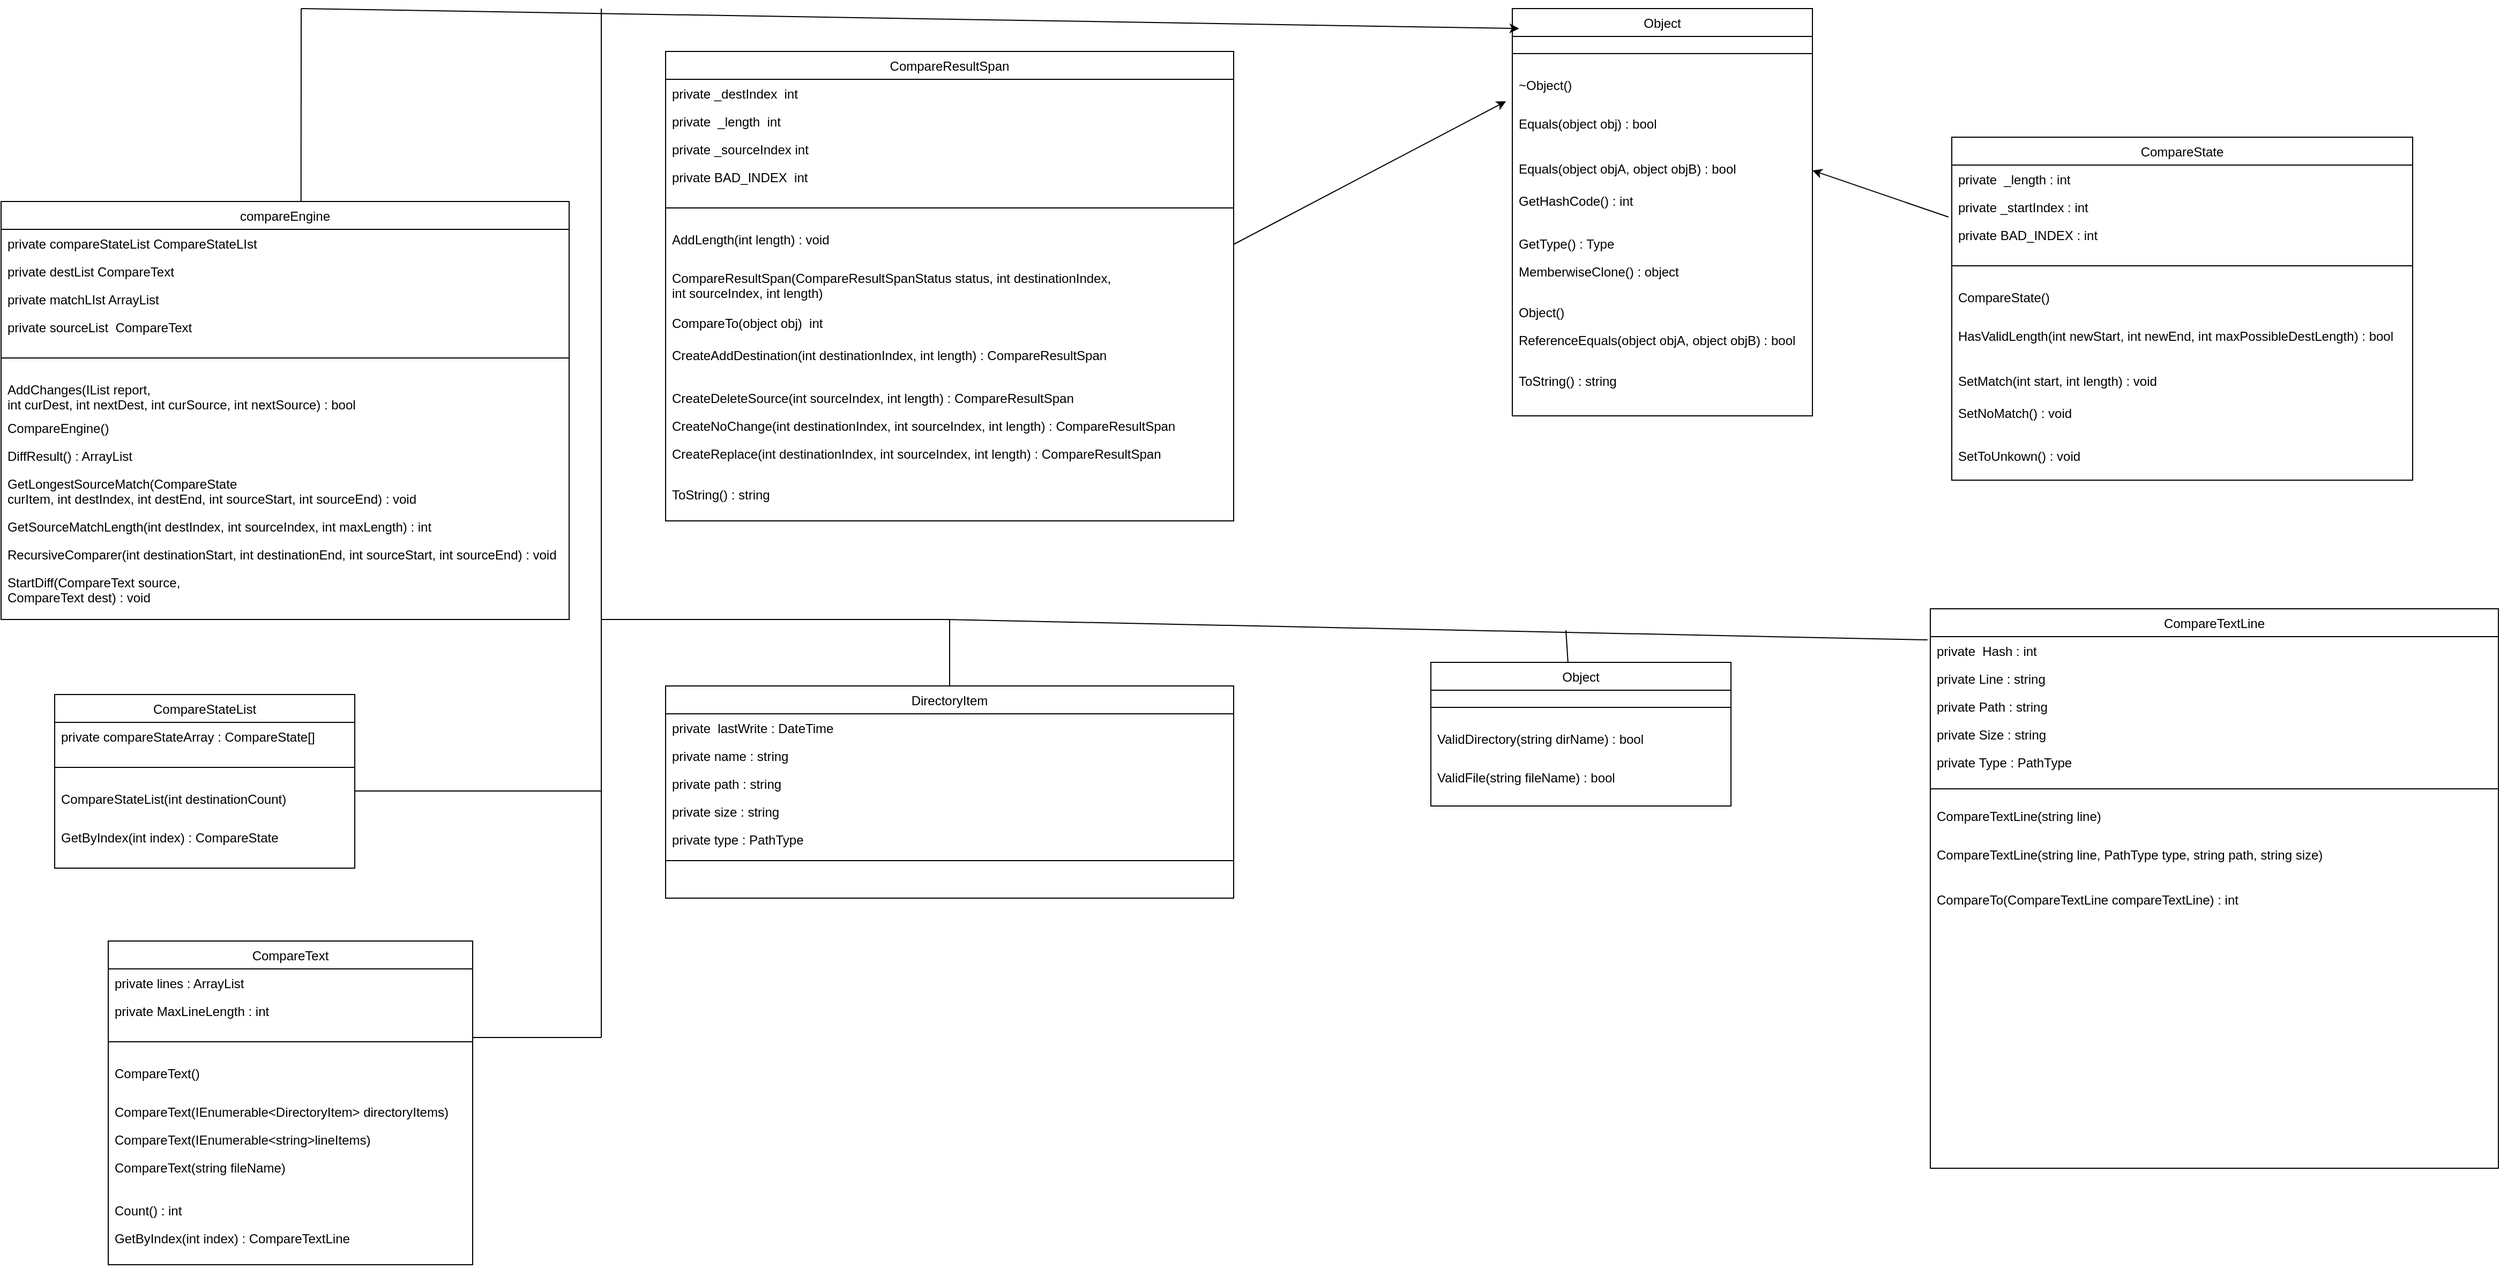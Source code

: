 <mxfile version="20.6.0" type="device"><diagram id="C5RBs43oDa-KdzZeNtuy" name="Page-1"><mxGraphModel dx="2966" dy="1374" grid="1" gridSize="10" guides="1" tooltips="1" connect="1" arrows="1" fold="1" page="1" pageScale="1" pageWidth="827" pageHeight="1169" math="0" shadow="0"><root><mxCell id="WIyWlLk6GJQsqaUBKTNV-0"/><mxCell id="WIyWlLk6GJQsqaUBKTNV-1" parent="WIyWlLk6GJQsqaUBKTNV-0"/><mxCell id="zkfFHV4jXpPFQw0GAbJ--17" value="compareEngine" style="swimlane;fontStyle=0;align=center;verticalAlign=top;childLayout=stackLayout;horizontal=1;startSize=26;horizontalStack=0;resizeParent=1;resizeLast=0;collapsible=1;marginBottom=0;rounded=0;shadow=0;strokeWidth=1;" parent="WIyWlLk6GJQsqaUBKTNV-1" vertex="1"><mxGeometry x="40" y="240" width="530" height="390" as="geometry"><mxRectangle x="550" y="140" width="160" height="26" as="alternateBounds"/></mxGeometry></mxCell><mxCell id="zkfFHV4jXpPFQw0GAbJ--18" value="private compareStateList CompareStateLIst" style="text;align=left;verticalAlign=top;spacingLeft=4;spacingRight=4;overflow=hidden;rotatable=0;points=[[0,0.5],[1,0.5]];portConstraint=eastwest;" parent="zkfFHV4jXpPFQw0GAbJ--17" vertex="1"><mxGeometry y="26" width="530" height="26" as="geometry"/></mxCell><mxCell id="zkfFHV4jXpPFQw0GAbJ--19" value="private destList CompareText" style="text;align=left;verticalAlign=top;spacingLeft=4;spacingRight=4;overflow=hidden;rotatable=0;points=[[0,0.5],[1,0.5]];portConstraint=eastwest;rounded=0;shadow=0;html=0;" parent="zkfFHV4jXpPFQw0GAbJ--17" vertex="1"><mxGeometry y="52" width="530" height="26" as="geometry"/></mxCell><mxCell id="TnpLsQr42fTubhIIrbVc-2" value="private matchLIst ArrayList" style="text;align=left;verticalAlign=top;spacingLeft=4;spacingRight=4;overflow=hidden;rotatable=0;points=[[0,0.5],[1,0.5]];portConstraint=eastwest;rounded=0;shadow=0;html=0;" vertex="1" parent="zkfFHV4jXpPFQw0GAbJ--17"><mxGeometry y="78" width="530" height="26" as="geometry"/></mxCell><mxCell id="TnpLsQr42fTubhIIrbVc-1" value="private sourceList  CompareText" style="text;align=left;verticalAlign=top;spacingLeft=4;spacingRight=4;overflow=hidden;rotatable=0;points=[[0,0.5],[1,0.5]];portConstraint=eastwest;rounded=0;shadow=0;html=0;" vertex="1" parent="zkfFHV4jXpPFQw0GAbJ--17"><mxGeometry y="104" width="530" height="26" as="geometry"/></mxCell><mxCell id="zkfFHV4jXpPFQw0GAbJ--23" value="" style="line;html=1;strokeWidth=1;align=left;verticalAlign=middle;spacingTop=-1;spacingLeft=3;spacingRight=3;rotatable=0;labelPosition=right;points=[];portConstraint=eastwest;" parent="zkfFHV4jXpPFQw0GAbJ--17" vertex="1"><mxGeometry y="130" width="530" height="32" as="geometry"/></mxCell><mxCell id="zkfFHV4jXpPFQw0GAbJ--25" value="AddChanges(IList report,&#10;int curDest, int nextDest, int curSource, int nextSource) : bool" style="text;align=left;verticalAlign=top;spacingLeft=4;spacingRight=4;overflow=hidden;rotatable=0;points=[[0,0.5],[1,0.5]];portConstraint=eastwest;" parent="zkfFHV4jXpPFQw0GAbJ--17" vertex="1"><mxGeometry y="162" width="530" height="36" as="geometry"/></mxCell><mxCell id="TnpLsQr42fTubhIIrbVc-4" value="CompareEngine()" style="text;align=left;verticalAlign=top;spacingLeft=4;spacingRight=4;overflow=hidden;rotatable=0;points=[[0,0.5],[1,0.5]];portConstraint=eastwest;" vertex="1" parent="zkfFHV4jXpPFQw0GAbJ--17"><mxGeometry y="198" width="530" height="26" as="geometry"/></mxCell><mxCell id="TnpLsQr42fTubhIIrbVc-5" value="DiffResult() : ArrayList" style="text;align=left;verticalAlign=top;spacingLeft=4;spacingRight=4;overflow=hidden;rotatable=0;points=[[0,0.5],[1,0.5]];portConstraint=eastwest;" vertex="1" parent="zkfFHV4jXpPFQw0GAbJ--17"><mxGeometry y="224" width="530" height="26" as="geometry"/></mxCell><mxCell id="TnpLsQr42fTubhIIrbVc-8" value="GetLongestSourceMatch(CompareState&#10;curItem, int destIndex, int destEnd, int sourceStart, int sourceEnd) : void" style="text;align=left;verticalAlign=top;spacingLeft=4;spacingRight=4;overflow=hidden;rotatable=0;points=[[0,0.5],[1,0.5]];portConstraint=eastwest;" vertex="1" parent="zkfFHV4jXpPFQw0GAbJ--17"><mxGeometry y="250" width="530" height="40" as="geometry"/></mxCell><mxCell id="TnpLsQr42fTubhIIrbVc-12" value="GetSourceMatchLength(int destIndex, int sourceIndex, int maxLength) : int" style="text;align=left;verticalAlign=top;spacingLeft=4;spacingRight=4;overflow=hidden;rotatable=0;points=[[0,0.5],[1,0.5]];portConstraint=eastwest;" vertex="1" parent="zkfFHV4jXpPFQw0GAbJ--17"><mxGeometry y="290" width="530" height="26" as="geometry"/></mxCell><mxCell id="TnpLsQr42fTubhIIrbVc-11" value="RecursiveComparer(int destinationStart, int destinationEnd, int sourceStart, int sourceEnd) : void" style="text;align=left;verticalAlign=top;spacingLeft=4;spacingRight=4;overflow=hidden;rotatable=0;points=[[0,0.5],[1,0.5]];portConstraint=eastwest;" vertex="1" parent="zkfFHV4jXpPFQw0GAbJ--17"><mxGeometry y="316" width="530" height="26" as="geometry"/></mxCell><mxCell id="TnpLsQr42fTubhIIrbVc-14" value="StartDiff(CompareText source,&#10;CompareText dest) : void" style="text;align=left;verticalAlign=top;spacingLeft=4;spacingRight=4;overflow=hidden;rotatable=0;points=[[0,0.5],[1,0.5]];portConstraint=eastwest;" vertex="1" parent="zkfFHV4jXpPFQw0GAbJ--17"><mxGeometry y="342" width="530" height="38" as="geometry"/></mxCell><mxCell id="TnpLsQr42fTubhIIrbVc-37" value="CompareResultSpan" style="swimlane;fontStyle=0;align=center;verticalAlign=top;childLayout=stackLayout;horizontal=1;startSize=26;horizontalStack=0;resizeParent=1;resizeLast=0;collapsible=1;marginBottom=0;rounded=0;shadow=0;strokeWidth=1;" vertex="1" parent="WIyWlLk6GJQsqaUBKTNV-1"><mxGeometry x="660" y="100" width="530" height="438" as="geometry"><mxRectangle x="550" y="140" width="160" height="26" as="alternateBounds"/></mxGeometry></mxCell><mxCell id="TnpLsQr42fTubhIIrbVc-38" value="private _destIndex  int" style="text;align=left;verticalAlign=top;spacingLeft=4;spacingRight=4;overflow=hidden;rotatable=0;points=[[0,0.5],[1,0.5]];portConstraint=eastwest;" vertex="1" parent="TnpLsQr42fTubhIIrbVc-37"><mxGeometry y="26" width="530" height="26" as="geometry"/></mxCell><mxCell id="TnpLsQr42fTubhIIrbVc-39" value="private  _length  int" style="text;align=left;verticalAlign=top;spacingLeft=4;spacingRight=4;overflow=hidden;rotatable=0;points=[[0,0.5],[1,0.5]];portConstraint=eastwest;rounded=0;shadow=0;html=0;" vertex="1" parent="TnpLsQr42fTubhIIrbVc-37"><mxGeometry y="52" width="530" height="26" as="geometry"/></mxCell><mxCell id="TnpLsQr42fTubhIIrbVc-40" value="private _sourceIndex int&#10;" style="text;align=left;verticalAlign=top;spacingLeft=4;spacingRight=4;overflow=hidden;rotatable=0;points=[[0,0.5],[1,0.5]];portConstraint=eastwest;rounded=0;shadow=0;html=0;" vertex="1" parent="TnpLsQr42fTubhIIrbVc-37"><mxGeometry y="78" width="530" height="26" as="geometry"/></mxCell><mxCell id="TnpLsQr42fTubhIIrbVc-41" value="private BAD_INDEX  int&#10;&#10;" style="text;align=left;verticalAlign=top;spacingLeft=4;spacingRight=4;overflow=hidden;rotatable=0;points=[[0,0.5],[1,0.5]];portConstraint=eastwest;rounded=0;shadow=0;html=0;" vertex="1" parent="TnpLsQr42fTubhIIrbVc-37"><mxGeometry y="104" width="530" height="26" as="geometry"/></mxCell><mxCell id="TnpLsQr42fTubhIIrbVc-42" value="" style="line;html=1;strokeWidth=1;align=left;verticalAlign=middle;spacingTop=-1;spacingLeft=3;spacingRight=3;rotatable=0;labelPosition=right;points=[];portConstraint=eastwest;" vertex="1" parent="TnpLsQr42fTubhIIrbVc-37"><mxGeometry y="130" width="530" height="32" as="geometry"/></mxCell><mxCell id="TnpLsQr42fTubhIIrbVc-43" value="AddLength(int length) : void" style="text;align=left;verticalAlign=top;spacingLeft=4;spacingRight=4;overflow=hidden;rotatable=0;points=[[0,0.5],[1,0.5]];portConstraint=eastwest;" vertex="1" parent="TnpLsQr42fTubhIIrbVc-37"><mxGeometry y="162" width="530" height="36" as="geometry"/></mxCell><mxCell id="TnpLsQr42fTubhIIrbVc-44" value="CompareResultSpan(CompareResultSpanStatus status, int destinationIndex,&#10;int sourceIndex, int length)" style="text;align=left;verticalAlign=top;spacingLeft=4;spacingRight=4;overflow=hidden;rotatable=0;points=[[0,0.5],[1,0.5]];portConstraint=eastwest;" vertex="1" parent="TnpLsQr42fTubhIIrbVc-37"><mxGeometry y="198" width="530" height="42" as="geometry"/></mxCell><mxCell id="TnpLsQr42fTubhIIrbVc-45" value="CompareTo(object obj)  int" style="text;align=left;verticalAlign=top;spacingLeft=4;spacingRight=4;overflow=hidden;rotatable=0;points=[[0,0.5],[1,0.5]];portConstraint=eastwest;" vertex="1" parent="TnpLsQr42fTubhIIrbVc-37"><mxGeometry y="240" width="530" height="30" as="geometry"/></mxCell><mxCell id="TnpLsQr42fTubhIIrbVc-46" value="CreateAddDestination(int destinationIndex, int length) : CompareResultSpan" style="text;align=left;verticalAlign=top;spacingLeft=4;spacingRight=4;overflow=hidden;rotatable=0;points=[[0,0.5],[1,0.5]];portConstraint=eastwest;" vertex="1" parent="TnpLsQr42fTubhIIrbVc-37"><mxGeometry y="270" width="530" height="40" as="geometry"/></mxCell><mxCell id="TnpLsQr42fTubhIIrbVc-47" value="CreateDeleteSource(int sourceIndex, int length) : CompareResultSpan" style="text;align=left;verticalAlign=top;spacingLeft=4;spacingRight=4;overflow=hidden;rotatable=0;points=[[0,0.5],[1,0.5]];portConstraint=eastwest;" vertex="1" parent="TnpLsQr42fTubhIIrbVc-37"><mxGeometry y="310" width="530" height="26" as="geometry"/></mxCell><mxCell id="TnpLsQr42fTubhIIrbVc-48" value="CreateNoChange(int destinationIndex, int sourceIndex, int length) : CompareResultSpan" style="text;align=left;verticalAlign=top;spacingLeft=4;spacingRight=4;overflow=hidden;rotatable=0;points=[[0,0.5],[1,0.5]];portConstraint=eastwest;" vertex="1" parent="TnpLsQr42fTubhIIrbVc-37"><mxGeometry y="336" width="530" height="26" as="geometry"/></mxCell><mxCell id="TnpLsQr42fTubhIIrbVc-49" value="CreateReplace(int destinationIndex, int sourceIndex, int length) : CompareResultSpan" style="text;align=left;verticalAlign=top;spacingLeft=4;spacingRight=4;overflow=hidden;rotatable=0;points=[[0,0.5],[1,0.5]];portConstraint=eastwest;" vertex="1" parent="TnpLsQr42fTubhIIrbVc-37"><mxGeometry y="362" width="530" height="38" as="geometry"/></mxCell><mxCell id="TnpLsQr42fTubhIIrbVc-51" value="ToString() : string" style="text;align=left;verticalAlign=top;spacingLeft=4;spacingRight=4;overflow=hidden;rotatable=0;points=[[0,0.5],[1,0.5]];portConstraint=eastwest;" vertex="1" parent="TnpLsQr42fTubhIIrbVc-37"><mxGeometry y="400" width="530" height="38" as="geometry"/></mxCell><mxCell id="TnpLsQr42fTubhIIrbVc-52" value="Object" style="swimlane;fontStyle=0;align=center;verticalAlign=top;childLayout=stackLayout;horizontal=1;startSize=26;horizontalStack=0;resizeParent=1;resizeLast=0;collapsible=1;marginBottom=0;rounded=0;shadow=0;strokeWidth=1;" vertex="1" parent="WIyWlLk6GJQsqaUBKTNV-1"><mxGeometry x="1450" y="60" width="280" height="380" as="geometry"><mxRectangle x="550" y="140" width="160" height="26" as="alternateBounds"/></mxGeometry></mxCell><mxCell id="TnpLsQr42fTubhIIrbVc-57" value="" style="line;html=1;strokeWidth=1;align=left;verticalAlign=middle;spacingTop=-1;spacingLeft=3;spacingRight=3;rotatable=0;labelPosition=right;points=[];portConstraint=eastwest;" vertex="1" parent="TnpLsQr42fTubhIIrbVc-52"><mxGeometry y="26" width="280" height="32" as="geometry"/></mxCell><mxCell id="TnpLsQr42fTubhIIrbVc-58" value="~Object()" style="text;align=left;verticalAlign=top;spacingLeft=4;spacingRight=4;overflow=hidden;rotatable=0;points=[[0,0.5],[1,0.5]];portConstraint=eastwest;" vertex="1" parent="TnpLsQr42fTubhIIrbVc-52"><mxGeometry y="58" width="280" height="36" as="geometry"/></mxCell><mxCell id="TnpLsQr42fTubhIIrbVc-59" value="Equals(object obj) : bool" style="text;align=left;verticalAlign=top;spacingLeft=4;spacingRight=4;overflow=hidden;rotatable=0;points=[[0,0.5],[1,0.5]];portConstraint=eastwest;" vertex="1" parent="TnpLsQr42fTubhIIrbVc-52"><mxGeometry y="94" width="280" height="42" as="geometry"/></mxCell><mxCell id="TnpLsQr42fTubhIIrbVc-60" value="Equals(object objA, object objB) : bool" style="text;align=left;verticalAlign=top;spacingLeft=4;spacingRight=4;overflow=hidden;rotatable=0;points=[[0,0.5],[1,0.5]];portConstraint=eastwest;" vertex="1" parent="TnpLsQr42fTubhIIrbVc-52"><mxGeometry y="136" width="280" height="30" as="geometry"/></mxCell><mxCell id="TnpLsQr42fTubhIIrbVc-61" value="GetHashCode() : int" style="text;align=left;verticalAlign=top;spacingLeft=4;spacingRight=4;overflow=hidden;rotatable=0;points=[[0,0.5],[1,0.5]];portConstraint=eastwest;" vertex="1" parent="TnpLsQr42fTubhIIrbVc-52"><mxGeometry y="166" width="280" height="40" as="geometry"/></mxCell><mxCell id="TnpLsQr42fTubhIIrbVc-62" value="GetType() : Type" style="text;align=left;verticalAlign=top;spacingLeft=4;spacingRight=4;overflow=hidden;rotatable=0;points=[[0,0.5],[1,0.5]];portConstraint=eastwest;" vertex="1" parent="TnpLsQr42fTubhIIrbVc-52"><mxGeometry y="206" width="280" height="26" as="geometry"/></mxCell><mxCell id="TnpLsQr42fTubhIIrbVc-64" value="MemberwiseClone() : object" style="text;align=left;verticalAlign=top;spacingLeft=4;spacingRight=4;overflow=hidden;rotatable=0;points=[[0,0.5],[1,0.5]];portConstraint=eastwest;" vertex="1" parent="TnpLsQr42fTubhIIrbVc-52"><mxGeometry y="232" width="280" height="38" as="geometry"/></mxCell><mxCell id="TnpLsQr42fTubhIIrbVc-63" value="Object()" style="text;align=left;verticalAlign=top;spacingLeft=4;spacingRight=4;overflow=hidden;rotatable=0;points=[[0,0.5],[1,0.5]];portConstraint=eastwest;" vertex="1" parent="TnpLsQr42fTubhIIrbVc-52"><mxGeometry y="270" width="280" height="26" as="geometry"/></mxCell><mxCell id="TnpLsQr42fTubhIIrbVc-65" value="ReferenceEquals(object objA, object objB) : bool" style="text;align=left;verticalAlign=top;spacingLeft=4;spacingRight=4;overflow=hidden;rotatable=0;points=[[0,0.5],[1,0.5]];portConstraint=eastwest;" vertex="1" parent="TnpLsQr42fTubhIIrbVc-52"><mxGeometry y="296" width="280" height="38" as="geometry"/></mxCell><mxCell id="TnpLsQr42fTubhIIrbVc-66" value="ToString() : string" style="text;align=left;verticalAlign=top;spacingLeft=4;spacingRight=4;overflow=hidden;rotatable=0;points=[[0,0.5],[1,0.5]];portConstraint=eastwest;" vertex="1" parent="TnpLsQr42fTubhIIrbVc-52"><mxGeometry y="334" width="280" height="38" as="geometry"/></mxCell><mxCell id="TnpLsQr42fTubhIIrbVc-67" value="CompareState" style="swimlane;fontStyle=0;align=center;verticalAlign=top;childLayout=stackLayout;horizontal=1;startSize=26;horizontalStack=0;resizeParent=1;resizeLast=0;collapsible=1;marginBottom=0;rounded=0;shadow=0;strokeWidth=1;" vertex="1" parent="WIyWlLk6GJQsqaUBKTNV-1"><mxGeometry x="1860" y="180" width="430" height="320" as="geometry"><mxRectangle x="550" y="140" width="160" height="26" as="alternateBounds"/></mxGeometry></mxCell><mxCell id="TnpLsQr42fTubhIIrbVc-69" value="private  _length : int&#10;" style="text;align=left;verticalAlign=top;spacingLeft=4;spacingRight=4;overflow=hidden;rotatable=0;points=[[0,0.5],[1,0.5]];portConstraint=eastwest;rounded=0;shadow=0;html=0;" vertex="1" parent="TnpLsQr42fTubhIIrbVc-67"><mxGeometry y="26" width="430" height="26" as="geometry"/></mxCell><mxCell id="TnpLsQr42fTubhIIrbVc-68" value="private _startIndex : int" style="text;align=left;verticalAlign=top;spacingLeft=4;spacingRight=4;overflow=hidden;rotatable=0;points=[[0,0.5],[1,0.5]];portConstraint=eastwest;" vertex="1" parent="TnpLsQr42fTubhIIrbVc-67"><mxGeometry y="52" width="430" height="26" as="geometry"/></mxCell><mxCell id="TnpLsQr42fTubhIIrbVc-70" value="private BAD_INDEX : int" style="text;align=left;verticalAlign=top;spacingLeft=4;spacingRight=4;overflow=hidden;rotatable=0;points=[[0,0.5],[1,0.5]];portConstraint=eastwest;rounded=0;shadow=0;html=0;" vertex="1" parent="TnpLsQr42fTubhIIrbVc-67"><mxGeometry y="78" width="430" height="26" as="geometry"/></mxCell><mxCell id="TnpLsQr42fTubhIIrbVc-72" value="" style="line;html=1;strokeWidth=1;align=left;verticalAlign=middle;spacingTop=-1;spacingLeft=3;spacingRight=3;rotatable=0;labelPosition=right;points=[];portConstraint=eastwest;" vertex="1" parent="TnpLsQr42fTubhIIrbVc-67"><mxGeometry y="104" width="430" height="32" as="geometry"/></mxCell><mxCell id="TnpLsQr42fTubhIIrbVc-73" value="CompareState()" style="text;align=left;verticalAlign=top;spacingLeft=4;spacingRight=4;overflow=hidden;rotatable=0;points=[[0,0.5],[1,0.5]];portConstraint=eastwest;" vertex="1" parent="TnpLsQr42fTubhIIrbVc-67"><mxGeometry y="136" width="430" height="36" as="geometry"/></mxCell><mxCell id="TnpLsQr42fTubhIIrbVc-74" value="HasValidLength(int newStart, int newEnd, int maxPossibleDestLength) : bool" style="text;align=left;verticalAlign=top;spacingLeft=4;spacingRight=4;overflow=hidden;rotatable=0;points=[[0,0.5],[1,0.5]];portConstraint=eastwest;" vertex="1" parent="TnpLsQr42fTubhIIrbVc-67"><mxGeometry y="172" width="430" height="42" as="geometry"/></mxCell><mxCell id="TnpLsQr42fTubhIIrbVc-75" value="SetMatch(int start, int length) : void" style="text;align=left;verticalAlign=top;spacingLeft=4;spacingRight=4;overflow=hidden;rotatable=0;points=[[0,0.5],[1,0.5]];portConstraint=eastwest;" vertex="1" parent="TnpLsQr42fTubhIIrbVc-67"><mxGeometry y="214" width="430" height="30" as="geometry"/></mxCell><mxCell id="TnpLsQr42fTubhIIrbVc-76" value="SetNoMatch() : void" style="text;align=left;verticalAlign=top;spacingLeft=4;spacingRight=4;overflow=hidden;rotatable=0;points=[[0,0.5],[1,0.5]];portConstraint=eastwest;" vertex="1" parent="TnpLsQr42fTubhIIrbVc-67"><mxGeometry y="244" width="430" height="40" as="geometry"/></mxCell><mxCell id="TnpLsQr42fTubhIIrbVc-77" value="SetToUnkown() : void" style="text;align=left;verticalAlign=top;spacingLeft=4;spacingRight=4;overflow=hidden;rotatable=0;points=[[0,0.5],[1,0.5]];portConstraint=eastwest;" vertex="1" parent="TnpLsQr42fTubhIIrbVc-67"><mxGeometry y="284" width="430" height="26" as="geometry"/></mxCell><mxCell id="TnpLsQr42fTubhIIrbVc-81" value="CompareStateList" style="swimlane;fontStyle=0;align=center;verticalAlign=top;childLayout=stackLayout;horizontal=1;startSize=26;horizontalStack=0;resizeParent=1;resizeLast=0;collapsible=1;marginBottom=0;rounded=0;shadow=0;strokeWidth=1;" vertex="1" parent="WIyWlLk6GJQsqaUBKTNV-1"><mxGeometry x="90" y="700" width="280" height="162" as="geometry"><mxRectangle x="550" y="140" width="160" height="26" as="alternateBounds"/></mxGeometry></mxCell><mxCell id="TnpLsQr42fTubhIIrbVc-82" value="private compareStateArray : CompareState[]&#10;" style="text;align=left;verticalAlign=top;spacingLeft=4;spacingRight=4;overflow=hidden;rotatable=0;points=[[0,0.5],[1,0.5]];portConstraint=eastwest;" vertex="1" parent="TnpLsQr42fTubhIIrbVc-81"><mxGeometry y="26" width="280" height="26" as="geometry"/></mxCell><mxCell id="TnpLsQr42fTubhIIrbVc-86" value="" style="line;html=1;strokeWidth=1;align=left;verticalAlign=middle;spacingTop=-1;spacingLeft=3;spacingRight=3;rotatable=0;labelPosition=right;points=[];portConstraint=eastwest;" vertex="1" parent="TnpLsQr42fTubhIIrbVc-81"><mxGeometry y="52" width="280" height="32" as="geometry"/></mxCell><mxCell id="TnpLsQr42fTubhIIrbVc-87" value="CompareStateList(int destinationCount)" style="text;align=left;verticalAlign=top;spacingLeft=4;spacingRight=4;overflow=hidden;rotatable=0;points=[[0,0.5],[1,0.5]];portConstraint=eastwest;" vertex="1" parent="TnpLsQr42fTubhIIrbVc-81"><mxGeometry y="84" width="280" height="36" as="geometry"/></mxCell><mxCell id="TnpLsQr42fTubhIIrbVc-88" value="GetByIndex(int index) : CompareState" style="text;align=left;verticalAlign=top;spacingLeft=4;spacingRight=4;overflow=hidden;rotatable=0;points=[[0,0.5],[1,0.5]];portConstraint=eastwest;" vertex="1" parent="TnpLsQr42fTubhIIrbVc-81"><mxGeometry y="120" width="280" height="26" as="geometry"/></mxCell><mxCell id="TnpLsQr42fTubhIIrbVc-94" value="CompareText" style="swimlane;fontStyle=0;align=center;verticalAlign=top;childLayout=stackLayout;horizontal=1;startSize=26;horizontalStack=0;resizeParent=1;resizeLast=0;collapsible=1;marginBottom=0;rounded=0;shadow=0;strokeWidth=1;" vertex="1" parent="WIyWlLk6GJQsqaUBKTNV-1"><mxGeometry x="140" y="930" width="340" height="302" as="geometry"><mxRectangle x="550" y="140" width="160" height="26" as="alternateBounds"/></mxGeometry></mxCell><mxCell id="TnpLsQr42fTubhIIrbVc-95" value="private lines : ArrayList" style="text;align=left;verticalAlign=top;spacingLeft=4;spacingRight=4;overflow=hidden;rotatable=0;points=[[0,0.5],[1,0.5]];portConstraint=eastwest;" vertex="1" parent="TnpLsQr42fTubhIIrbVc-94"><mxGeometry y="26" width="340" height="26" as="geometry"/></mxCell><mxCell id="TnpLsQr42fTubhIIrbVc-96" value="private MaxLineLength : int" style="text;align=left;verticalAlign=top;spacingLeft=4;spacingRight=4;overflow=hidden;rotatable=0;points=[[0,0.5],[1,0.5]];portConstraint=eastwest;rounded=0;shadow=0;html=0;" vertex="1" parent="TnpLsQr42fTubhIIrbVc-94"><mxGeometry y="52" width="340" height="26" as="geometry"/></mxCell><mxCell id="TnpLsQr42fTubhIIrbVc-99" value="" style="line;html=1;strokeWidth=1;align=left;verticalAlign=middle;spacingTop=-1;spacingLeft=3;spacingRight=3;rotatable=0;labelPosition=right;points=[];portConstraint=eastwest;" vertex="1" parent="TnpLsQr42fTubhIIrbVc-94"><mxGeometry y="78" width="340" height="32" as="geometry"/></mxCell><mxCell id="TnpLsQr42fTubhIIrbVc-100" value="CompareText()" style="text;align=left;verticalAlign=top;spacingLeft=4;spacingRight=4;overflow=hidden;rotatable=0;points=[[0,0.5],[1,0.5]];portConstraint=eastwest;" vertex="1" parent="TnpLsQr42fTubhIIrbVc-94"><mxGeometry y="110" width="340" height="36" as="geometry"/></mxCell><mxCell id="TnpLsQr42fTubhIIrbVc-101" value="CompareText(IEnumerable&lt;DirectoryItem&gt; directoryItems)" style="text;align=left;verticalAlign=top;spacingLeft=4;spacingRight=4;overflow=hidden;rotatable=0;points=[[0,0.5],[1,0.5]];portConstraint=eastwest;" vertex="1" parent="TnpLsQr42fTubhIIrbVc-94"><mxGeometry y="146" width="340" height="26" as="geometry"/></mxCell><mxCell id="TnpLsQr42fTubhIIrbVc-102" value="CompareText(IEnumerable&lt;string&gt;lineItems)" style="text;align=left;verticalAlign=top;spacingLeft=4;spacingRight=4;overflow=hidden;rotatable=0;points=[[0,0.5],[1,0.5]];portConstraint=eastwest;" vertex="1" parent="TnpLsQr42fTubhIIrbVc-94"><mxGeometry y="172" width="340" height="26" as="geometry"/></mxCell><mxCell id="TnpLsQr42fTubhIIrbVc-103" value="CompareText(string fileName)" style="text;align=left;verticalAlign=top;spacingLeft=4;spacingRight=4;overflow=hidden;rotatable=0;points=[[0,0.5],[1,0.5]];portConstraint=eastwest;" vertex="1" parent="TnpLsQr42fTubhIIrbVc-94"><mxGeometry y="198" width="340" height="40" as="geometry"/></mxCell><mxCell id="TnpLsQr42fTubhIIrbVc-104" value="Count() : int" style="text;align=left;verticalAlign=top;spacingLeft=4;spacingRight=4;overflow=hidden;rotatable=0;points=[[0,0.5],[1,0.5]];portConstraint=eastwest;" vertex="1" parent="TnpLsQr42fTubhIIrbVc-94"><mxGeometry y="238" width="340" height="26" as="geometry"/></mxCell><mxCell id="TnpLsQr42fTubhIIrbVc-106" value="GetByIndex(int index) : CompareTextLine" style="text;align=left;verticalAlign=top;spacingLeft=4;spacingRight=4;overflow=hidden;rotatable=0;points=[[0,0.5],[1,0.5]];portConstraint=eastwest;" vertex="1" parent="TnpLsQr42fTubhIIrbVc-94"><mxGeometry y="264" width="340" height="38" as="geometry"/></mxCell><mxCell id="TnpLsQr42fTubhIIrbVc-107" value="DirectoryItem" style="swimlane;fontStyle=0;align=center;verticalAlign=top;childLayout=stackLayout;horizontal=1;startSize=26;horizontalStack=0;resizeParent=1;resizeLast=0;collapsible=1;marginBottom=0;rounded=0;shadow=0;strokeWidth=1;" vertex="1" parent="WIyWlLk6GJQsqaUBKTNV-1"><mxGeometry x="660" y="692" width="530" height="198" as="geometry"><mxRectangle x="550" y="140" width="160" height="26" as="alternateBounds"/></mxGeometry></mxCell><mxCell id="TnpLsQr42fTubhIIrbVc-109" value="private  lastWrite : DateTime" style="text;align=left;verticalAlign=top;spacingLeft=4;spacingRight=4;overflow=hidden;rotatable=0;points=[[0,0.5],[1,0.5]];portConstraint=eastwest;rounded=0;shadow=0;html=0;" vertex="1" parent="TnpLsQr42fTubhIIrbVc-107"><mxGeometry y="26" width="530" height="26" as="geometry"/></mxCell><mxCell id="TnpLsQr42fTubhIIrbVc-111" value="private name : string" style="text;align=left;verticalAlign=top;spacingLeft=4;spacingRight=4;overflow=hidden;rotatable=0;points=[[0,0.5],[1,0.5]];portConstraint=eastwest;rounded=0;shadow=0;html=0;" vertex="1" parent="TnpLsQr42fTubhIIrbVc-107"><mxGeometry y="52" width="530" height="26" as="geometry"/></mxCell><mxCell id="TnpLsQr42fTubhIIrbVc-110" value="private path : string&#10;" style="text;align=left;verticalAlign=top;spacingLeft=4;spacingRight=4;overflow=hidden;rotatable=0;points=[[0,0.5],[1,0.5]];portConstraint=eastwest;rounded=0;shadow=0;html=0;" vertex="1" parent="TnpLsQr42fTubhIIrbVc-107"><mxGeometry y="78" width="530" height="26" as="geometry"/></mxCell><mxCell id="TnpLsQr42fTubhIIrbVc-121" value="private size : string" style="text;align=left;verticalAlign=top;spacingLeft=4;spacingRight=4;overflow=hidden;rotatable=0;points=[[0,0.5],[1,0.5]];portConstraint=eastwest;rounded=0;shadow=0;html=0;" vertex="1" parent="TnpLsQr42fTubhIIrbVc-107"><mxGeometry y="104" width="530" height="26" as="geometry"/></mxCell><mxCell id="TnpLsQr42fTubhIIrbVc-122" value="private type : PathType&#10;&#10;" style="text;align=left;verticalAlign=top;spacingLeft=4;spacingRight=4;overflow=hidden;rotatable=0;points=[[0,0.5],[1,0.5]];portConstraint=eastwest;rounded=0;shadow=0;html=0;" vertex="1" parent="TnpLsQr42fTubhIIrbVc-107"><mxGeometry y="130" width="530" height="26" as="geometry"/></mxCell><mxCell id="TnpLsQr42fTubhIIrbVc-112" value="" style="line;html=1;strokeWidth=1;align=left;verticalAlign=middle;spacingTop=-1;spacingLeft=3;spacingRight=3;rotatable=0;labelPosition=right;points=[];portConstraint=eastwest;" vertex="1" parent="TnpLsQr42fTubhIIrbVc-107"><mxGeometry y="156" width="530" height="14" as="geometry"/></mxCell><mxCell id="TnpLsQr42fTubhIIrbVc-123" value="Object" style="swimlane;fontStyle=0;align=center;verticalAlign=top;childLayout=stackLayout;horizontal=1;startSize=26;horizontalStack=0;resizeParent=1;resizeLast=0;collapsible=1;marginBottom=0;rounded=0;shadow=0;strokeWidth=1;" vertex="1" parent="WIyWlLk6GJQsqaUBKTNV-1"><mxGeometry x="1374" y="670" width="280" height="134" as="geometry"><mxRectangle x="550" y="140" width="160" height="26" as="alternateBounds"/></mxGeometry></mxCell><mxCell id="TnpLsQr42fTubhIIrbVc-124" value="" style="line;html=1;strokeWidth=1;align=left;verticalAlign=middle;spacingTop=-1;spacingLeft=3;spacingRight=3;rotatable=0;labelPosition=right;points=[];portConstraint=eastwest;" vertex="1" parent="TnpLsQr42fTubhIIrbVc-123"><mxGeometry y="26" width="280" height="32" as="geometry"/></mxCell><mxCell id="TnpLsQr42fTubhIIrbVc-125" value="ValidDirectory(string dirName) : bool" style="text;align=left;verticalAlign=top;spacingLeft=4;spacingRight=4;overflow=hidden;rotatable=0;points=[[0,0.5],[1,0.5]];portConstraint=eastwest;" vertex="1" parent="TnpLsQr42fTubhIIrbVc-123"><mxGeometry y="58" width="280" height="36" as="geometry"/></mxCell><mxCell id="TnpLsQr42fTubhIIrbVc-128" value="ValidFile(string fileName) : bool" style="text;align=left;verticalAlign=top;spacingLeft=4;spacingRight=4;overflow=hidden;rotatable=0;points=[[0,0.5],[1,0.5]];portConstraint=eastwest;" vertex="1" parent="TnpLsQr42fTubhIIrbVc-123"><mxGeometry y="94" width="280" height="40" as="geometry"/></mxCell><mxCell id="TnpLsQr42fTubhIIrbVc-134" value="CompareTextLine" style="swimlane;fontStyle=0;align=center;verticalAlign=top;childLayout=stackLayout;horizontal=1;startSize=26;horizontalStack=0;resizeParent=1;resizeLast=0;collapsible=1;marginBottom=0;rounded=0;shadow=0;strokeWidth=1;" vertex="1" parent="WIyWlLk6GJQsqaUBKTNV-1"><mxGeometry x="1840" y="620" width="530" height="522" as="geometry"><mxRectangle x="550" y="140" width="160" height="26" as="alternateBounds"/></mxGeometry></mxCell><mxCell id="TnpLsQr42fTubhIIrbVc-136" value="private  Hash : int" style="text;align=left;verticalAlign=top;spacingLeft=4;spacingRight=4;overflow=hidden;rotatable=0;points=[[0,0.5],[1,0.5]];portConstraint=eastwest;rounded=0;shadow=0;html=0;" vertex="1" parent="TnpLsQr42fTubhIIrbVc-134"><mxGeometry y="26" width="530" height="26" as="geometry"/></mxCell><mxCell id="TnpLsQr42fTubhIIrbVc-135" value="private Line : string" style="text;align=left;verticalAlign=top;spacingLeft=4;spacingRight=4;overflow=hidden;rotatable=0;points=[[0,0.5],[1,0.5]];portConstraint=eastwest;" vertex="1" parent="TnpLsQr42fTubhIIrbVc-134"><mxGeometry y="52" width="530" height="26" as="geometry"/></mxCell><mxCell id="TnpLsQr42fTubhIIrbVc-137" value="private Path : string" style="text;align=left;verticalAlign=top;spacingLeft=4;spacingRight=4;overflow=hidden;rotatable=0;points=[[0,0.5],[1,0.5]];portConstraint=eastwest;rounded=0;shadow=0;html=0;" vertex="1" parent="TnpLsQr42fTubhIIrbVc-134"><mxGeometry y="78" width="530" height="26" as="geometry"/></mxCell><mxCell id="TnpLsQr42fTubhIIrbVc-148" value="private Size : string&#10;" style="text;align=left;verticalAlign=top;spacingLeft=4;spacingRight=4;overflow=hidden;rotatable=0;points=[[0,0.5],[1,0.5]];portConstraint=eastwest;rounded=0;shadow=0;html=0;" vertex="1" parent="TnpLsQr42fTubhIIrbVc-134"><mxGeometry y="104" width="530" height="26" as="geometry"/></mxCell><mxCell id="TnpLsQr42fTubhIIrbVc-138" value="private Type : PathType&#10;" style="text;align=left;verticalAlign=top;spacingLeft=4;spacingRight=4;overflow=hidden;rotatable=0;points=[[0,0.5],[1,0.5]];portConstraint=eastwest;rounded=0;shadow=0;html=0;" vertex="1" parent="TnpLsQr42fTubhIIrbVc-134"><mxGeometry y="130" width="530" height="26" as="geometry"/></mxCell><mxCell id="TnpLsQr42fTubhIIrbVc-139" value="" style="line;html=1;strokeWidth=1;align=left;verticalAlign=middle;spacingTop=-1;spacingLeft=3;spacingRight=3;rotatable=0;labelPosition=right;points=[];portConstraint=eastwest;" vertex="1" parent="TnpLsQr42fTubhIIrbVc-134"><mxGeometry y="156" width="530" height="24" as="geometry"/></mxCell><mxCell id="TnpLsQr42fTubhIIrbVc-140" value="CompareTextLine(string line)" style="text;align=left;verticalAlign=top;spacingLeft=4;spacingRight=4;overflow=hidden;rotatable=0;points=[[0,0.5],[1,0.5]];portConstraint=eastwest;" vertex="1" parent="TnpLsQr42fTubhIIrbVc-134"><mxGeometry y="180" width="530" height="36" as="geometry"/></mxCell><mxCell id="TnpLsQr42fTubhIIrbVc-141" value="CompareTextLine(string line, PathType type, string path, string size)" style="text;align=left;verticalAlign=top;spacingLeft=4;spacingRight=4;overflow=hidden;rotatable=0;points=[[0,0.5],[1,0.5]];portConstraint=eastwest;" vertex="1" parent="TnpLsQr42fTubhIIrbVc-134"><mxGeometry y="216" width="530" height="42" as="geometry"/></mxCell><mxCell id="TnpLsQr42fTubhIIrbVc-143" value="CompareTo(CompareTextLine compareTextLine) : int" style="text;align=left;verticalAlign=top;spacingLeft=4;spacingRight=4;overflow=hidden;rotatable=0;points=[[0,0.5],[1,0.5]];portConstraint=eastwest;" vertex="1" parent="TnpLsQr42fTubhIIrbVc-134"><mxGeometry y="258" width="530" height="40" as="geometry"/></mxCell><mxCell id="TnpLsQr42fTubhIIrbVc-149" value="" style="endArrow=classic;html=1;rounded=0;entryX=1;entryY=0.5;entryDx=0;entryDy=0;exitX=-0.007;exitY=-0.135;exitDx=0;exitDy=0;exitPerimeter=0;" edge="1" parent="WIyWlLk6GJQsqaUBKTNV-1" source="TnpLsQr42fTubhIIrbVc-70" target="TnpLsQr42fTubhIIrbVc-60"><mxGeometry width="50" height="50" relative="1" as="geometry"><mxPoint x="1790" y="330" as="sourcePoint"/><mxPoint x="1840" y="280" as="targetPoint"/></mxGeometry></mxCell><mxCell id="TnpLsQr42fTubhIIrbVc-150" value="" style="endArrow=classic;html=1;rounded=0;entryX=-0.021;entryY=-0.179;entryDx=0;entryDy=0;exitX=1;exitY=0.5;exitDx=0;exitDy=0;entryPerimeter=0;" edge="1" parent="WIyWlLk6GJQsqaUBKTNV-1" source="TnpLsQr42fTubhIIrbVc-43" target="TnpLsQr42fTubhIIrbVc-59"><mxGeometry width="50" height="50" relative="1" as="geometry"><mxPoint x="1326.99" y="323.49" as="sourcePoint"/><mxPoint x="1200" y="280" as="targetPoint"/></mxGeometry></mxCell><mxCell id="TnpLsQr42fTubhIIrbVc-151" value="" style="endArrow=classic;html=1;rounded=0;entryX=0.023;entryY=0.049;entryDx=0;entryDy=0;entryPerimeter=0;" edge="1" parent="WIyWlLk6GJQsqaUBKTNV-1" target="TnpLsQr42fTubhIIrbVc-52"><mxGeometry width="50" height="50" relative="1" as="geometry"><mxPoint x="320" y="60" as="sourcePoint"/><mxPoint x="1460" y="90" as="targetPoint"/></mxGeometry></mxCell><mxCell id="TnpLsQr42fTubhIIrbVc-152" value="" style="endArrow=none;html=1;rounded=0;exitX=0.528;exitY=0;exitDx=0;exitDy=0;exitPerimeter=0;" edge="1" parent="WIyWlLk6GJQsqaUBKTNV-1" source="zkfFHV4jXpPFQw0GAbJ--17"><mxGeometry width="50" height="50" relative="1" as="geometry"><mxPoint x="200" y="220" as="sourcePoint"/><mxPoint x="320" y="60" as="targetPoint"/></mxGeometry></mxCell><mxCell id="TnpLsQr42fTubhIIrbVc-153" value="" style="endArrow=none;html=1;rounded=0;" edge="1" parent="WIyWlLk6GJQsqaUBKTNV-1"><mxGeometry width="50" height="50" relative="1" as="geometry"><mxPoint x="370" y="790" as="sourcePoint"/><mxPoint x="600" y="790" as="targetPoint"/></mxGeometry></mxCell><mxCell id="TnpLsQr42fTubhIIrbVc-155" value="" style="endArrow=none;html=1;rounded=0;" edge="1" parent="WIyWlLk6GJQsqaUBKTNV-1"><mxGeometry width="50" height="50" relative="1" as="geometry"><mxPoint x="480" y="1020" as="sourcePoint"/><mxPoint x="600" y="1020" as="targetPoint"/></mxGeometry></mxCell><mxCell id="TnpLsQr42fTubhIIrbVc-156" value="" style="endArrow=none;html=1;rounded=0;" edge="1" parent="WIyWlLk6GJQsqaUBKTNV-1"><mxGeometry width="50" height="50" relative="1" as="geometry"><mxPoint x="600" y="1020" as="sourcePoint"/><mxPoint x="600" y="60" as="targetPoint"/></mxGeometry></mxCell><mxCell id="TnpLsQr42fTubhIIrbVc-158" value="" style="endArrow=none;html=1;rounded=0;exitX=0.5;exitY=0;exitDx=0;exitDy=0;" edge="1" parent="WIyWlLk6GJQsqaUBKTNV-1" source="TnpLsQr42fTubhIIrbVc-107"><mxGeometry width="50" height="50" relative="1" as="geometry"><mxPoint x="1120" y="650" as="sourcePoint"/><mxPoint x="925" y="630" as="targetPoint"/></mxGeometry></mxCell><mxCell id="TnpLsQr42fTubhIIrbVc-160" value="" style="endArrow=none;html=1;rounded=0;" edge="1" parent="WIyWlLk6GJQsqaUBKTNV-1"><mxGeometry width="50" height="50" relative="1" as="geometry"><mxPoint x="600" y="630" as="sourcePoint"/><mxPoint x="925" y="630" as="targetPoint"/></mxGeometry></mxCell><mxCell id="TnpLsQr42fTubhIIrbVc-161" value="" style="endArrow=none;html=1;rounded=0;entryX=-0.005;entryY=0.115;entryDx=0;entryDy=0;entryPerimeter=0;" edge="1" parent="WIyWlLk6GJQsqaUBKTNV-1" target="TnpLsQr42fTubhIIrbVc-136"><mxGeometry width="50" height="50" relative="1" as="geometry"><mxPoint x="920" y="630" as="sourcePoint"/><mxPoint x="1230" y="572" as="targetPoint"/></mxGeometry></mxCell><mxCell id="TnpLsQr42fTubhIIrbVc-162" value="" style="endArrow=none;html=1;rounded=0;exitX=0.457;exitY=0.004;exitDx=0;exitDy=0;exitPerimeter=0;" edge="1" parent="WIyWlLk6GJQsqaUBKTNV-1" source="TnpLsQr42fTubhIIrbVc-123"><mxGeometry width="50" height="50" relative="1" as="geometry"><mxPoint x="1450" y="620" as="sourcePoint"/><mxPoint x="1500" y="640" as="targetPoint"/></mxGeometry></mxCell></root></mxGraphModel></diagram></mxfile>